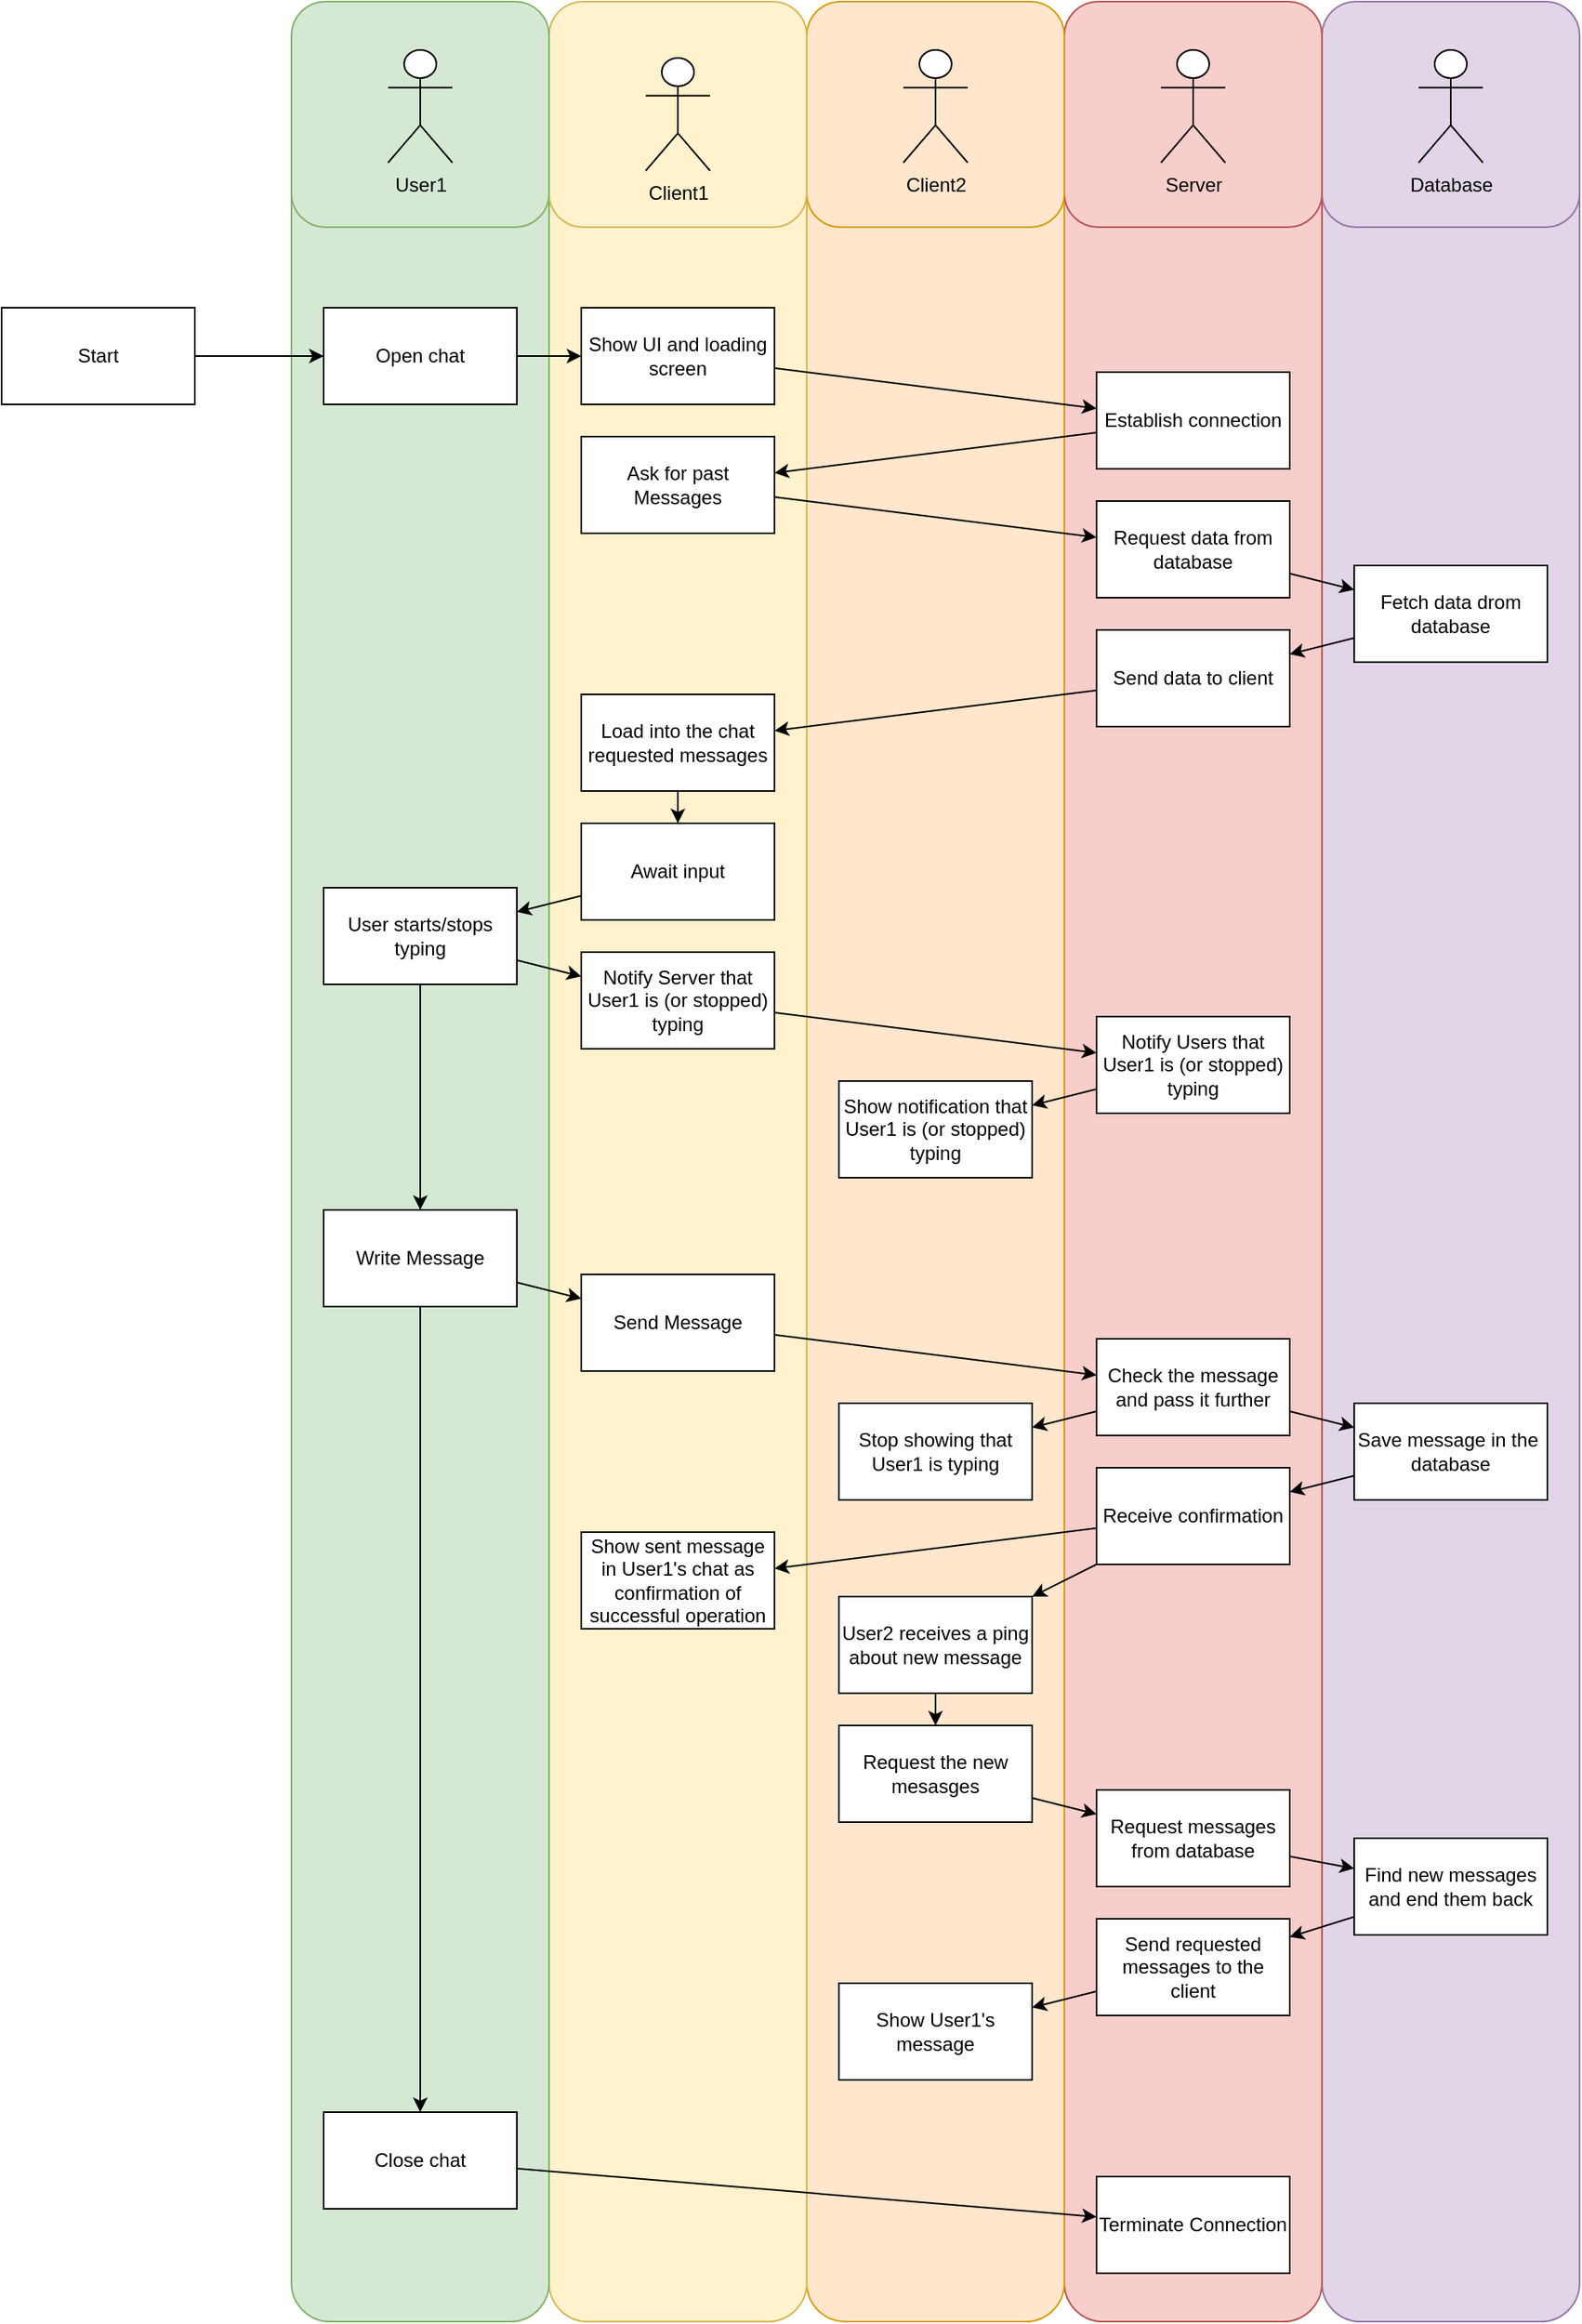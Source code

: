 <mxfile version="24.5.4" type="github">
  <diagram name="Pagina-1" id="2xL5hSOCkPQhhSe2iLA3">
    <mxGraphModel dx="2261" dy="1941" grid="1" gridSize="10" guides="1" tooltips="1" connect="1" arrows="1" fold="1" page="1" pageScale="1" pageWidth="827" pageHeight="1169" math="0" shadow="0">
      <root>
        <mxCell id="0" />
        <mxCell id="1" parent="0" />
        <mxCell id="g44KLaVrJFj6UJTE19Py-95" value="" style="rounded=1;whiteSpace=wrap;html=1;fillColor=#e1d5e7;strokeColor=#9673a6;" parent="1" vertex="1">
          <mxGeometry x="420" y="-60" width="160" height="1430" as="geometry" />
        </mxCell>
        <mxCell id="g44KLaVrJFj6UJTE19Py-94" value="" style="rounded=1;whiteSpace=wrap;html=1;fillColor=#f8cecc;strokeColor=#b85450;" parent="1" vertex="1">
          <mxGeometry x="260" y="-70" width="160" height="1440" as="geometry" />
        </mxCell>
        <mxCell id="g44KLaVrJFj6UJTE19Py-93" value="" style="rounded=1;whiteSpace=wrap;html=1;fillColor=#ffe6cc;strokeColor=#d79b00;" parent="1" vertex="1">
          <mxGeometry x="100" y="-70" width="160" height="1440" as="geometry" />
        </mxCell>
        <mxCell id="g44KLaVrJFj6UJTE19Py-92" value="" style="rounded=1;whiteSpace=wrap;html=1;fillColor=#fff2cc;strokeColor=#d6b656;" parent="1" vertex="1">
          <mxGeometry x="-60" y="-70" width="160" height="1440" as="geometry" />
        </mxCell>
        <mxCell id="g44KLaVrJFj6UJTE19Py-91" value="" style="rounded=1;whiteSpace=wrap;html=1;fillColor=#d5e8d4;strokeColor=#82b366;" parent="1" vertex="1">
          <mxGeometry x="-220" y="-70" width="160" height="1440" as="geometry" />
        </mxCell>
        <mxCell id="g44KLaVrJFj6UJTE19Py-101" value="" style="rounded=1;whiteSpace=wrap;html=1;fillColor=#e1d5e7;strokeColor=#9673a6;" parent="1" vertex="1">
          <mxGeometry x="420" y="-70" width="160" height="140" as="geometry" />
        </mxCell>
        <mxCell id="g44KLaVrJFj6UJTE19Py-100" value="" style="rounded=1;whiteSpace=wrap;html=1;fillColor=#f8cecc;strokeColor=#b85450;" parent="1" vertex="1">
          <mxGeometry x="260" y="-70" width="160" height="140" as="geometry" />
        </mxCell>
        <mxCell id="g44KLaVrJFj6UJTE19Py-99" value="" style="rounded=1;whiteSpace=wrap;html=1;fillColor=#ffe6cc;strokeColor=#d79b00;" parent="1" vertex="1">
          <mxGeometry x="100" y="-70" width="160" height="140" as="geometry" />
        </mxCell>
        <mxCell id="g44KLaVrJFj6UJTE19Py-98" value="" style="rounded=1;whiteSpace=wrap;html=1;fillColor=#fff2cc;strokeColor=#d6b656;" parent="1" vertex="1">
          <mxGeometry x="-60" y="-70" width="160" height="140" as="geometry" />
        </mxCell>
        <mxCell id="g44KLaVrJFj6UJTE19Py-97" value="" style="rounded=1;whiteSpace=wrap;html=1;fillColor=#d5e8d4;strokeColor=#82b366;" parent="1" vertex="1">
          <mxGeometry x="-220" y="-70" width="160" height="140" as="geometry" />
        </mxCell>
        <mxCell id="g44KLaVrJFj6UJTE19Py-63" style="rounded=0;orthogonalLoop=1;jettySize=auto;html=1;" parent="1" source="g44KLaVrJFj6UJTE19Py-1" target="g44KLaVrJFj6UJTE19Py-2" edge="1">
          <mxGeometry relative="1" as="geometry" />
        </mxCell>
        <mxCell id="g44KLaVrJFj6UJTE19Py-1" value="Start" style="rounded=0;whiteSpace=wrap;html=1;glass=0;" parent="1" vertex="1">
          <mxGeometry x="-400" y="120" width="120" height="60" as="geometry" />
        </mxCell>
        <mxCell id="g44KLaVrJFj6UJTE19Py-64" style="edgeStyle=orthogonalEdgeStyle;rounded=0;orthogonalLoop=1;jettySize=auto;html=1;" parent="1" source="g44KLaVrJFj6UJTE19Py-2" target="g44KLaVrJFj6UJTE19Py-55" edge="1">
          <mxGeometry relative="1" as="geometry" />
        </mxCell>
        <mxCell id="g44KLaVrJFj6UJTE19Py-2" value="Open chat" style="rounded=0;whiteSpace=wrap;html=1;" parent="1" vertex="1">
          <mxGeometry x="-200" y="120" width="120" height="60" as="geometry" />
        </mxCell>
        <mxCell id="g44KLaVrJFj6UJTE19Py-69" style="rounded=0;orthogonalLoop=1;jettySize=auto;html=1;" parent="1" source="g44KLaVrJFj6UJTE19Py-3" target="g44KLaVrJFj6UJTE19Py-48" edge="1">
          <mxGeometry relative="1" as="geometry" />
        </mxCell>
        <mxCell id="g44KLaVrJFj6UJTE19Py-3" value="Fetch data drom database" style="rounded=0;whiteSpace=wrap;html=1;" parent="1" vertex="1">
          <mxGeometry x="440" y="280" width="120" height="60" as="geometry" />
        </mxCell>
        <mxCell id="g44KLaVrJFj6UJTE19Py-66" style="rounded=0;orthogonalLoop=1;jettySize=auto;html=1;" parent="1" source="g44KLaVrJFj6UJTE19Py-4" target="g44KLaVrJFj6UJTE19Py-46" edge="1">
          <mxGeometry relative="1" as="geometry" />
        </mxCell>
        <mxCell id="g44KLaVrJFj6UJTE19Py-4" value="Establish connection" style="rounded=0;whiteSpace=wrap;html=1;" parent="1" vertex="1">
          <mxGeometry x="280" y="160" width="120" height="60" as="geometry" />
        </mxCell>
        <mxCell id="g44KLaVrJFj6UJTE19Py-73" style="rounded=0;orthogonalLoop=1;jettySize=auto;html=1;" parent="1" source="g44KLaVrJFj6UJTE19Py-11" target="g44KLaVrJFj6UJTE19Py-12" edge="1">
          <mxGeometry relative="1" as="geometry" />
        </mxCell>
        <mxCell id="g44KLaVrJFj6UJTE19Py-11" value="Await input" style="rounded=0;whiteSpace=wrap;html=1;" parent="1" vertex="1">
          <mxGeometry x="-40" y="440" width="120" height="60" as="geometry" />
        </mxCell>
        <mxCell id="g44KLaVrJFj6UJTE19Py-74" style="rounded=0;orthogonalLoop=1;jettySize=auto;html=1;" parent="1" source="g44KLaVrJFj6UJTE19Py-12" target="g44KLaVrJFj6UJTE19Py-51" edge="1">
          <mxGeometry relative="1" as="geometry" />
        </mxCell>
        <mxCell id="g44KLaVrJFj6UJTE19Py-77" style="edgeStyle=orthogonalEdgeStyle;rounded=0;orthogonalLoop=1;jettySize=auto;html=1;" parent="1" source="g44KLaVrJFj6UJTE19Py-12" target="g44KLaVrJFj6UJTE19Py-52" edge="1">
          <mxGeometry relative="1" as="geometry" />
        </mxCell>
        <mxCell id="g44KLaVrJFj6UJTE19Py-12" value="User starts/stops typing" style="rounded=0;whiteSpace=wrap;html=1;" parent="1" vertex="1">
          <mxGeometry x="-200" y="480" width="120" height="60" as="geometry" />
        </mxCell>
        <mxCell id="g44KLaVrJFj6UJTE19Py-89" style="rounded=0;orthogonalLoop=1;jettySize=auto;html=1;" parent="1" source="g44KLaVrJFj6UJTE19Py-26" target="g44KLaVrJFj6UJTE19Py-50" edge="1">
          <mxGeometry relative="1" as="geometry" />
        </mxCell>
        <mxCell id="g44KLaVrJFj6UJTE19Py-26" value="Close chat" style="rounded=0;whiteSpace=wrap;html=1;" parent="1" vertex="1">
          <mxGeometry x="-200" y="1240" width="120" height="60" as="geometry" />
        </mxCell>
        <mxCell id="g44KLaVrJFj6UJTE19Py-34" value="Client1" style="shape=umlActor;verticalLabelPosition=bottom;verticalAlign=top;html=1;outlineConnect=0;" parent="1" vertex="1">
          <mxGeometry y="-35" width="40" height="70" as="geometry" />
        </mxCell>
        <mxCell id="g44KLaVrJFj6UJTE19Py-35" value="Server" style="shape=umlActor;verticalLabelPosition=bottom;verticalAlign=top;html=1;outlineConnect=0;" parent="1" vertex="1">
          <mxGeometry x="320" y="-40" width="40" height="70" as="geometry" />
        </mxCell>
        <mxCell id="g44KLaVrJFj6UJTE19Py-38" value="Database" style="shape=umlActor;verticalLabelPosition=bottom;verticalAlign=top;html=1;outlineConnect=0;" parent="1" vertex="1">
          <mxGeometry x="480" y="-40" width="40" height="70" as="geometry" />
        </mxCell>
        <mxCell id="g44KLaVrJFj6UJTE19Py-41" value="User1" style="shape=umlActor;verticalLabelPosition=bottom;verticalAlign=top;html=1;outlineConnect=0;" parent="1" vertex="1">
          <mxGeometry x="-160" y="-40" width="40" height="70" as="geometry" />
        </mxCell>
        <mxCell id="g44KLaVrJFj6UJTE19Py-43" value="Client2" style="shape=umlActor;verticalLabelPosition=bottom;verticalAlign=top;html=1;outlineConnect=0;" parent="1" vertex="1">
          <mxGeometry x="160" y="-40" width="40" height="70" as="geometry" />
        </mxCell>
        <mxCell id="g44KLaVrJFj6UJTE19Py-67" style="rounded=0;orthogonalLoop=1;jettySize=auto;html=1;" parent="1" source="g44KLaVrJFj6UJTE19Py-46" target="g44KLaVrJFj6UJTE19Py-47" edge="1">
          <mxGeometry relative="1" as="geometry" />
        </mxCell>
        <mxCell id="g44KLaVrJFj6UJTE19Py-46" value="Ask for past Messages" style="rounded=0;whiteSpace=wrap;html=1;" parent="1" vertex="1">
          <mxGeometry x="-40" y="200" width="120" height="60" as="geometry" />
        </mxCell>
        <mxCell id="g44KLaVrJFj6UJTE19Py-68" style="rounded=0;orthogonalLoop=1;jettySize=auto;html=1;" parent="1" source="g44KLaVrJFj6UJTE19Py-47" target="g44KLaVrJFj6UJTE19Py-3" edge="1">
          <mxGeometry relative="1" as="geometry" />
        </mxCell>
        <mxCell id="g44KLaVrJFj6UJTE19Py-47" value="Request data from database" style="rounded=0;whiteSpace=wrap;html=1;" parent="1" vertex="1">
          <mxGeometry x="280" y="240" width="120" height="60" as="geometry" />
        </mxCell>
        <mxCell id="g44KLaVrJFj6UJTE19Py-70" style="rounded=0;orthogonalLoop=1;jettySize=auto;html=1;" parent="1" source="g44KLaVrJFj6UJTE19Py-48" target="g44KLaVrJFj6UJTE19Py-49" edge="1">
          <mxGeometry relative="1" as="geometry" />
        </mxCell>
        <mxCell id="g44KLaVrJFj6UJTE19Py-48" value="Send data to client" style="rounded=0;whiteSpace=wrap;html=1;" parent="1" vertex="1">
          <mxGeometry x="280" y="320" width="120" height="60" as="geometry" />
        </mxCell>
        <mxCell id="g44KLaVrJFj6UJTE19Py-72" style="edgeStyle=orthogonalEdgeStyle;rounded=0;orthogonalLoop=1;jettySize=auto;html=1;" parent="1" source="g44KLaVrJFj6UJTE19Py-49" target="g44KLaVrJFj6UJTE19Py-11" edge="1">
          <mxGeometry relative="1" as="geometry" />
        </mxCell>
        <mxCell id="g44KLaVrJFj6UJTE19Py-49" value="Load into the chat requested messages" style="rounded=0;whiteSpace=wrap;html=1;" parent="1" vertex="1">
          <mxGeometry x="-40" y="360" width="120" height="60" as="geometry" />
        </mxCell>
        <mxCell id="g44KLaVrJFj6UJTE19Py-50" value="Terminate Connection" style="rounded=0;whiteSpace=wrap;html=1;" parent="1" vertex="1">
          <mxGeometry x="280" y="1280" width="120" height="60" as="geometry" />
        </mxCell>
        <mxCell id="g44KLaVrJFj6UJTE19Py-75" style="rounded=0;orthogonalLoop=1;jettySize=auto;html=1;" parent="1" source="g44KLaVrJFj6UJTE19Py-51" target="g44KLaVrJFj6UJTE19Py-53" edge="1">
          <mxGeometry relative="1" as="geometry" />
        </mxCell>
        <mxCell id="g44KLaVrJFj6UJTE19Py-51" value="Notify Server that User1 is (or stopped) typing" style="rounded=0;whiteSpace=wrap;html=1;" parent="1" vertex="1">
          <mxGeometry x="-40" y="520" width="120" height="60" as="geometry" />
        </mxCell>
        <mxCell id="g44KLaVrJFj6UJTE19Py-78" style="rounded=0;orthogonalLoop=1;jettySize=auto;html=1;" parent="1" source="g44KLaVrJFj6UJTE19Py-52" target="g44KLaVrJFj6UJTE19Py-56" edge="1">
          <mxGeometry relative="1" as="geometry" />
        </mxCell>
        <mxCell id="g44KLaVrJFj6UJTE19Py-90" style="edgeStyle=orthogonalEdgeStyle;rounded=0;orthogonalLoop=1;jettySize=auto;html=1;" parent="1" source="g44KLaVrJFj6UJTE19Py-52" target="g44KLaVrJFj6UJTE19Py-26" edge="1">
          <mxGeometry relative="1" as="geometry" />
        </mxCell>
        <mxCell id="g44KLaVrJFj6UJTE19Py-52" value="Write Message" style="rounded=0;whiteSpace=wrap;html=1;" parent="1" vertex="1">
          <mxGeometry x="-200" y="680" width="120" height="60" as="geometry" />
        </mxCell>
        <mxCell id="g44KLaVrJFj6UJTE19Py-76" style="rounded=0;orthogonalLoop=1;jettySize=auto;html=1;" parent="1" source="g44KLaVrJFj6UJTE19Py-53" target="g44KLaVrJFj6UJTE19Py-54" edge="1">
          <mxGeometry relative="1" as="geometry" />
        </mxCell>
        <mxCell id="g44KLaVrJFj6UJTE19Py-53" value="Notify Users that User1 is (or stopped) typing" style="rounded=0;whiteSpace=wrap;html=1;" parent="1" vertex="1">
          <mxGeometry x="280" y="560" width="120" height="60" as="geometry" />
        </mxCell>
        <mxCell id="g44KLaVrJFj6UJTE19Py-54" value="Show notification that User1 is (or stopped) typing" style="rounded=0;whiteSpace=wrap;html=1;" parent="1" vertex="1">
          <mxGeometry x="120" y="600" width="120" height="60" as="geometry" />
        </mxCell>
        <mxCell id="g44KLaVrJFj6UJTE19Py-65" style="rounded=0;orthogonalLoop=1;jettySize=auto;html=1;" parent="1" source="g44KLaVrJFj6UJTE19Py-55" target="g44KLaVrJFj6UJTE19Py-4" edge="1">
          <mxGeometry relative="1" as="geometry" />
        </mxCell>
        <mxCell id="g44KLaVrJFj6UJTE19Py-55" value="Show UI and loading screen" style="rounded=0;whiteSpace=wrap;html=1;" parent="1" vertex="1">
          <mxGeometry x="-40" y="120" width="120" height="60" as="geometry" />
        </mxCell>
        <mxCell id="g44KLaVrJFj6UJTE19Py-79" style="rounded=0;orthogonalLoop=1;jettySize=auto;html=1;" parent="1" source="g44KLaVrJFj6UJTE19Py-56" target="g44KLaVrJFj6UJTE19Py-57" edge="1">
          <mxGeometry relative="1" as="geometry" />
        </mxCell>
        <mxCell id="g44KLaVrJFj6UJTE19Py-56" value="Send Message" style="rounded=0;whiteSpace=wrap;html=1;" parent="1" vertex="1">
          <mxGeometry x="-40" y="720" width="120" height="60" as="geometry" />
        </mxCell>
        <mxCell id="g44KLaVrJFj6UJTE19Py-80" style="rounded=0;orthogonalLoop=1;jettySize=auto;html=1;" parent="1" source="g44KLaVrJFj6UJTE19Py-57" target="g44KLaVrJFj6UJTE19Py-59" edge="1">
          <mxGeometry relative="1" as="geometry" />
        </mxCell>
        <mxCell id="g44KLaVrJFj6UJTE19Py-81" style="rounded=0;orthogonalLoop=1;jettySize=auto;html=1;" parent="1" source="g44KLaVrJFj6UJTE19Py-57" target="g44KLaVrJFj6UJTE19Py-58" edge="1">
          <mxGeometry relative="1" as="geometry" />
        </mxCell>
        <mxCell id="g44KLaVrJFj6UJTE19Py-57" value="Check the message and pass it further" style="rounded=0;whiteSpace=wrap;html=1;" parent="1" vertex="1">
          <mxGeometry x="280" y="760" width="120" height="60" as="geometry" />
        </mxCell>
        <mxCell id="g44KLaVrJFj6UJTE19Py-58" value="Stop showing that User1 is typing" style="rounded=0;whiteSpace=wrap;html=1;" parent="1" vertex="1">
          <mxGeometry x="120" y="800" width="120" height="60" as="geometry" />
        </mxCell>
        <mxCell id="g44KLaVrJFj6UJTE19Py-85" style="rounded=0;orthogonalLoop=1;jettySize=auto;html=1;" parent="1" source="g44KLaVrJFj6UJTE19Py-59" target="g44KLaVrJFj6UJTE19Py-83" edge="1">
          <mxGeometry relative="1" as="geometry" />
        </mxCell>
        <mxCell id="g44KLaVrJFj6UJTE19Py-59" value="Save message in the&amp;nbsp; database" style="rounded=0;whiteSpace=wrap;html=1;" parent="1" vertex="1">
          <mxGeometry x="440" y="800" width="120" height="60" as="geometry" />
        </mxCell>
        <mxCell id="g44KLaVrJFj6UJTE19Py-60" value="Show sent message in User1&#39;s chat as confirmation of successful operation" style="rounded=0;whiteSpace=wrap;html=1;" parent="1" vertex="1">
          <mxGeometry x="-40" y="880" width="120" height="60" as="geometry" />
        </mxCell>
        <mxCell id="g44KLaVrJFj6UJTE19Py-86" style="rounded=0;orthogonalLoop=1;jettySize=auto;html=1;" parent="1" source="g44KLaVrJFj6UJTE19Py-83" target="g44KLaVrJFj6UJTE19Py-84" edge="1">
          <mxGeometry relative="1" as="geometry" />
        </mxCell>
        <mxCell id="g44KLaVrJFj6UJTE19Py-87" style="rounded=0;orthogonalLoop=1;jettySize=auto;html=1;" parent="1" source="g44KLaVrJFj6UJTE19Py-83" target="g44KLaVrJFj6UJTE19Py-60" edge="1">
          <mxGeometry relative="1" as="geometry" />
        </mxCell>
        <mxCell id="g44KLaVrJFj6UJTE19Py-83" value="Receive confirmation" style="rounded=0;whiteSpace=wrap;html=1;" parent="1" vertex="1">
          <mxGeometry x="280" y="840" width="120" height="60" as="geometry" />
        </mxCell>
        <mxCell id="w2O6twyUIYEGP7XgG6UN-3" style="edgeStyle=orthogonalEdgeStyle;rounded=0;orthogonalLoop=1;jettySize=auto;html=1;" edge="1" parent="1" source="g44KLaVrJFj6UJTE19Py-84" target="w2O6twyUIYEGP7XgG6UN-2">
          <mxGeometry relative="1" as="geometry" />
        </mxCell>
        <mxCell id="g44KLaVrJFj6UJTE19Py-84" value="User2 receives a ping about new message" style="rounded=0;whiteSpace=wrap;html=1;" parent="1" vertex="1">
          <mxGeometry x="120" y="920" width="120" height="60" as="geometry" />
        </mxCell>
        <mxCell id="w2O6twyUIYEGP7XgG6UN-5" style="rounded=0;orthogonalLoop=1;jettySize=auto;html=1;" edge="1" parent="1" source="w2O6twyUIYEGP7XgG6UN-2" target="w2O6twyUIYEGP7XgG6UN-4">
          <mxGeometry relative="1" as="geometry" />
        </mxCell>
        <mxCell id="w2O6twyUIYEGP7XgG6UN-2" value="Request the new mesasges" style="rounded=0;whiteSpace=wrap;html=1;" vertex="1" parent="1">
          <mxGeometry x="120" y="1000" width="120" height="60" as="geometry" />
        </mxCell>
        <mxCell id="w2O6twyUIYEGP7XgG6UN-7" style="rounded=0;orthogonalLoop=1;jettySize=auto;html=1;" edge="1" parent="1" source="w2O6twyUIYEGP7XgG6UN-4" target="w2O6twyUIYEGP7XgG6UN-6">
          <mxGeometry relative="1" as="geometry" />
        </mxCell>
        <mxCell id="w2O6twyUIYEGP7XgG6UN-4" value="Request messages from database" style="rounded=0;whiteSpace=wrap;html=1;" vertex="1" parent="1">
          <mxGeometry x="280" y="1040" width="120" height="60" as="geometry" />
        </mxCell>
        <mxCell id="w2O6twyUIYEGP7XgG6UN-11" style="rounded=0;orthogonalLoop=1;jettySize=auto;html=1;" edge="1" parent="1" source="w2O6twyUIYEGP7XgG6UN-6" target="w2O6twyUIYEGP7XgG6UN-9">
          <mxGeometry relative="1" as="geometry" />
        </mxCell>
        <mxCell id="w2O6twyUIYEGP7XgG6UN-6" value="Find new messages and end them back" style="rounded=0;whiteSpace=wrap;html=1;" vertex="1" parent="1">
          <mxGeometry x="440" y="1070" width="120" height="60" as="geometry" />
        </mxCell>
        <mxCell id="w2O6twyUIYEGP7XgG6UN-13" style="rounded=0;orthogonalLoop=1;jettySize=auto;html=1;" edge="1" parent="1" source="w2O6twyUIYEGP7XgG6UN-9" target="w2O6twyUIYEGP7XgG6UN-12">
          <mxGeometry relative="1" as="geometry" />
        </mxCell>
        <mxCell id="w2O6twyUIYEGP7XgG6UN-9" value="Send requested messages to the client" style="rounded=0;whiteSpace=wrap;html=1;" vertex="1" parent="1">
          <mxGeometry x="280" y="1120" width="120" height="60" as="geometry" />
        </mxCell>
        <mxCell id="w2O6twyUIYEGP7XgG6UN-12" value="Show User1&#39;s message" style="rounded=0;whiteSpace=wrap;html=1;" vertex="1" parent="1">
          <mxGeometry x="120" y="1160" width="120" height="60" as="geometry" />
        </mxCell>
      </root>
    </mxGraphModel>
  </diagram>
</mxfile>
